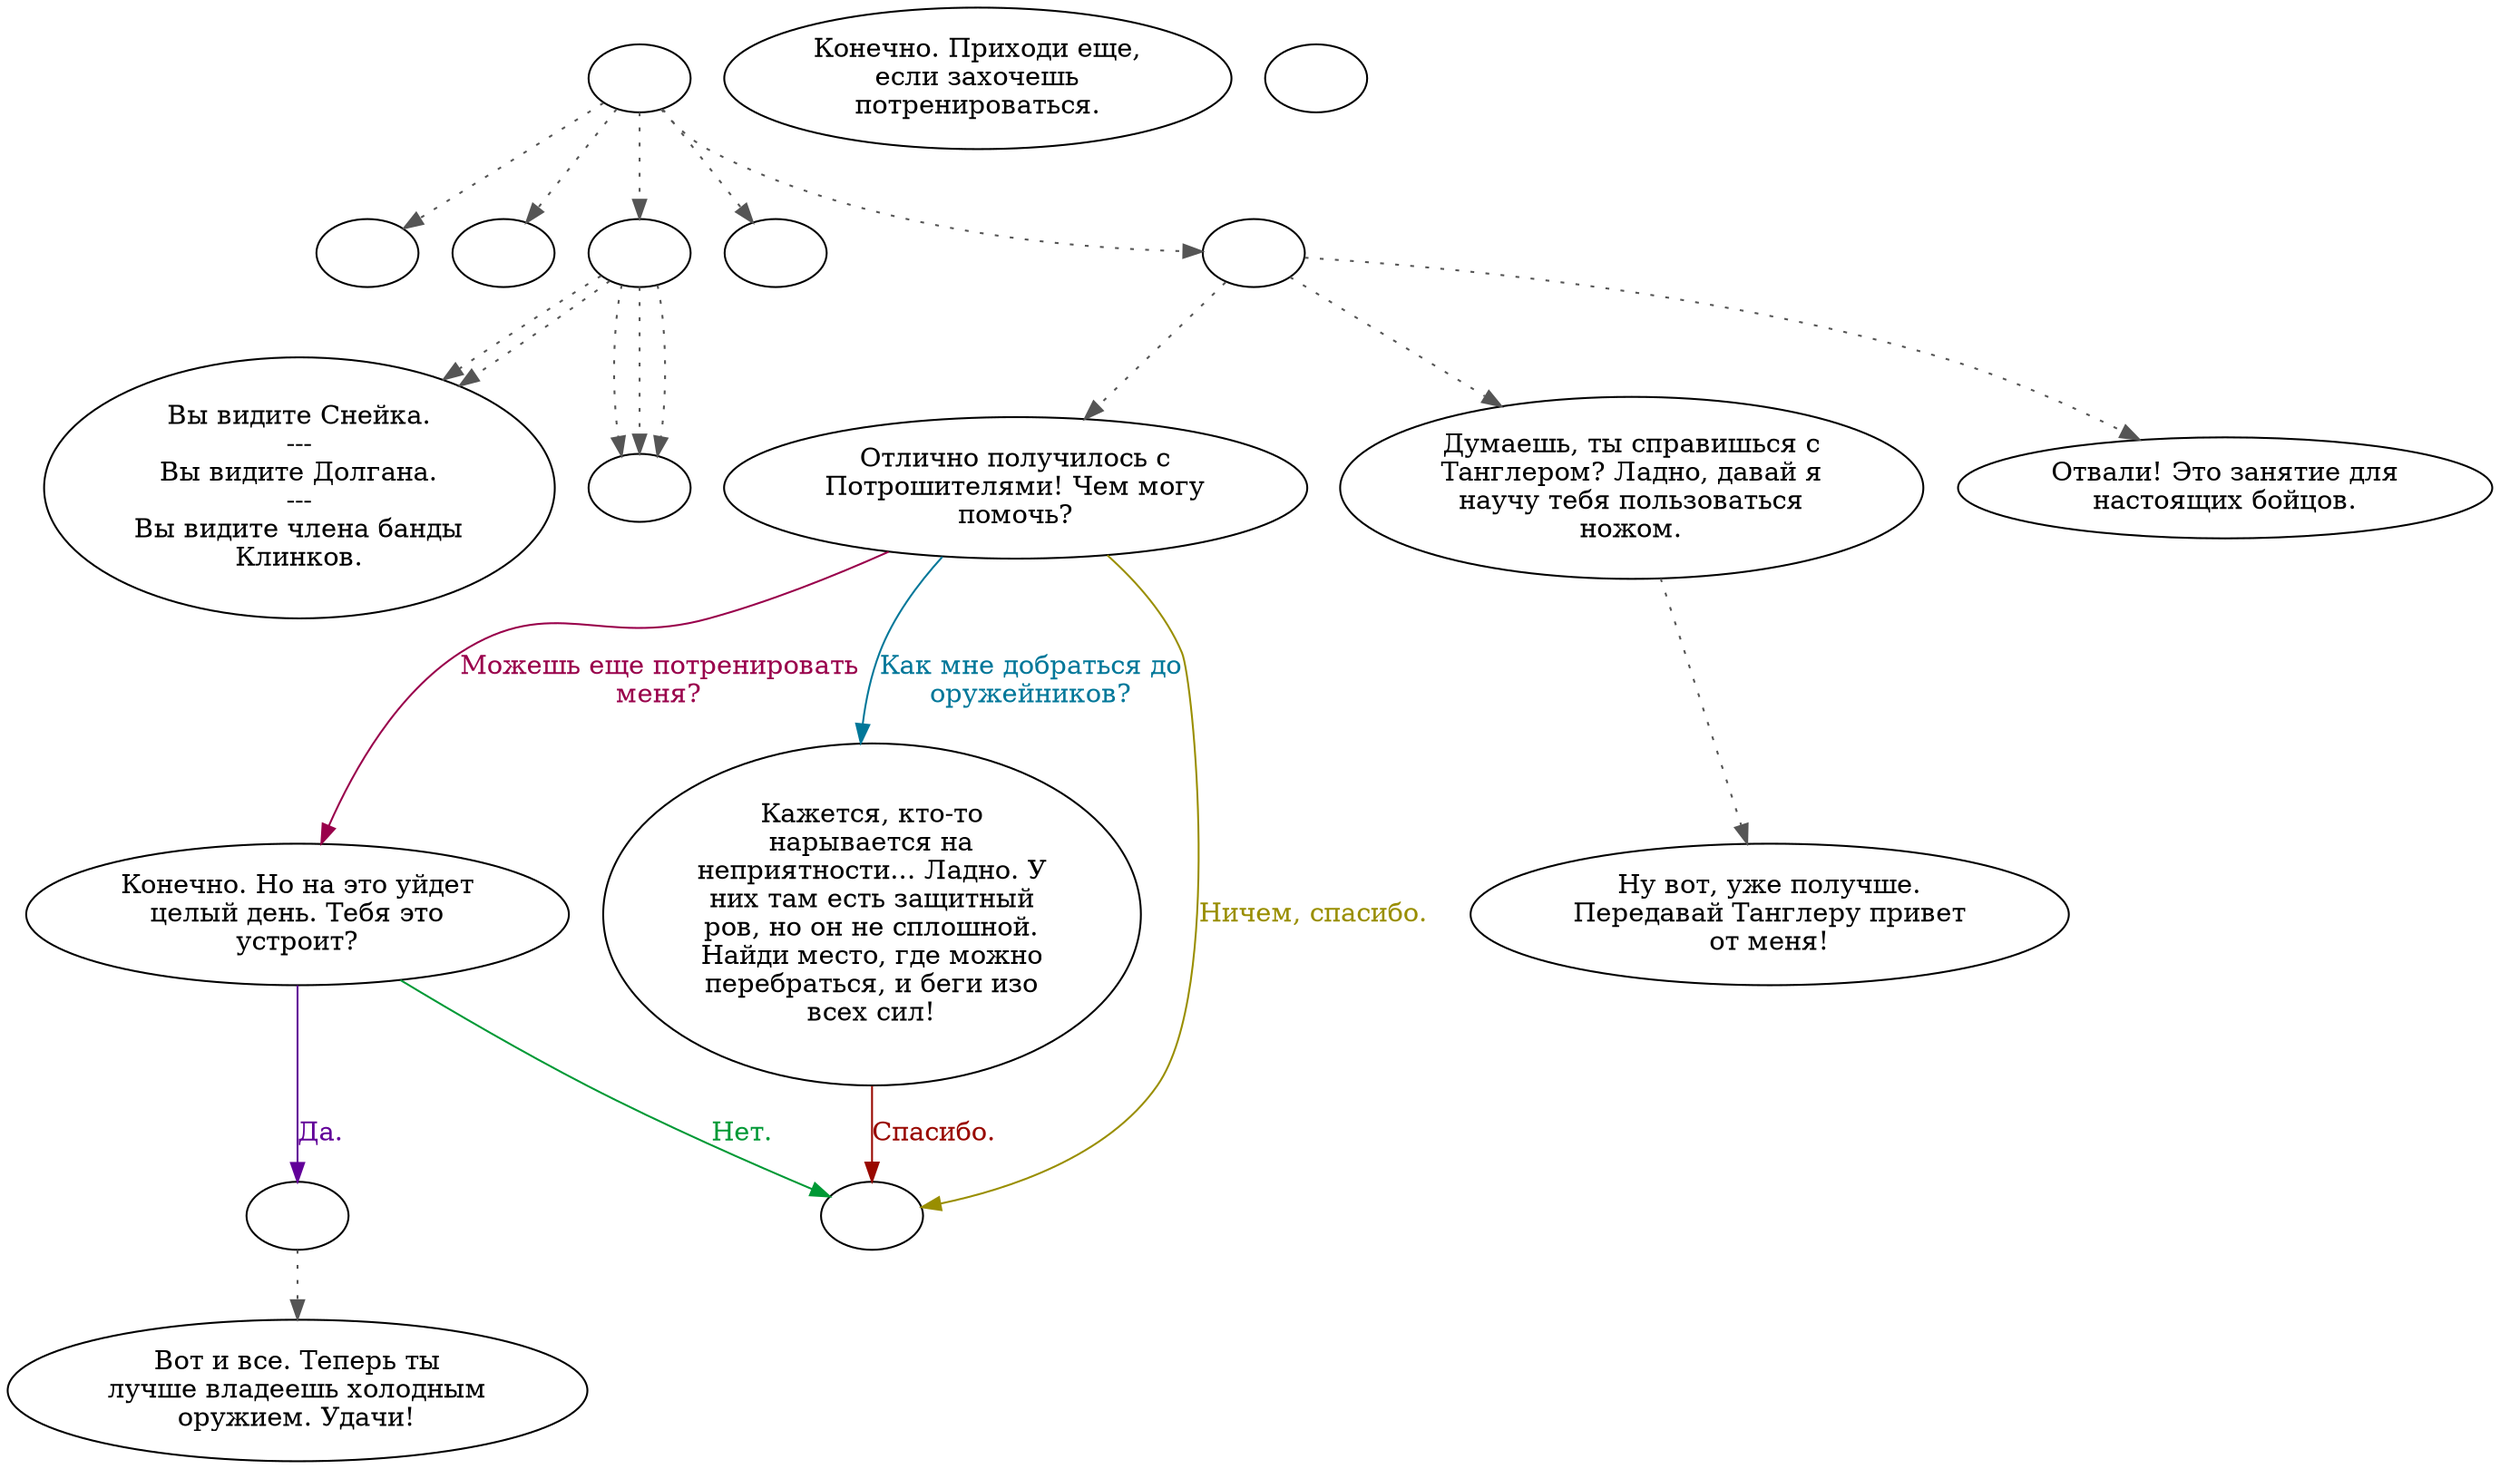 digraph dolgan {
  "start" [style=filled       fillcolor="#FFFFFF"       color="#000000"]
  "start" -> "critter_p_proc" [style=dotted color="#555555"]
  "start" -> "destroy_p_proc" [style=dotted color="#555555"]
  "start" -> "look_at_p_proc" [style=dotted color="#555555"]
  "start" -> "pickup_p_proc" [style=dotted color="#555555"]
  "start" -> "talk_p_proc" [style=dotted color="#555555"]
  "start" [label=""]
  "critter_p_proc" [style=filled       fillcolor="#FFFFFF"       color="#000000"]
  "critter_p_proc" [label=""]
  "destroy_p_proc" [style=filled       fillcolor="#FFFFFF"       color="#000000"]
  "destroy_p_proc" [label=""]
  "look_at_p_proc" [style=filled       fillcolor="#FFFFFF"       color="#000000"]
  "look_at_p_proc" -> "show_true_name" [style=dotted color="#555555"]
  "look_at_p_proc" -> "show_false_name" [style=dotted color="#555555"]
  "look_at_p_proc" -> "show_false_name" [style=dotted color="#555555"]
  "look_at_p_proc" -> "show_false_name" [style=dotted color="#555555"]
  "look_at_p_proc" -> "show_true_name" [style=dotted color="#555555"]
  "look_at_p_proc" [label=""]
  "pickup_p_proc" [style=filled       fillcolor="#FFFFFF"       color="#000000"]
  "pickup_p_proc" [label=""]
  "talk_p_proc" [style=filled       fillcolor="#FFFFFF"       color="#000000"]
  "talk_p_proc" -> "Dolgan03" [style=dotted color="#555555"]
  "talk_p_proc" -> "Dolgan01" [style=dotted color="#555555"]
  "talk_p_proc" -> "Dolgan00" [style=dotted color="#555555"]
  "talk_p_proc" [label=""]
  "show_true_name" [style=filled       fillcolor="#FFFFFF"       color="#000000"]
  "show_true_name" [label="Вы видите Снейка.\n---\nВы видите Долгана.\n---\nВы видите члена банды\nКлинков."]
  "show_false_name" [style=filled       fillcolor="#FFFFFF"       color="#000000"]
  "show_false_name" [label=""]
  "Dolgan00" [style=filled       fillcolor="#FFFFFF"       color="#000000"]
  "Dolgan00" [label="Отвали! Это занятие для\nнастоящих бойцов."]
  "Dolgan01" [style=filled       fillcolor="#FFFFFF"       color="#000000"]
  "Dolgan01" -> "Dolgan02" [style=dotted color="#555555"]
  "Dolgan01" [label="Думаешь, ты справишься с\nТанглером? Ладно, давай я\nнаучу тебя пользоваться\nножом."]
  "Dolgan02" [style=filled       fillcolor="#FFFFFF"       color="#000000"]
  "Dolgan02" [label="Ну вот, уже получше.\nПередавай Танглеру привет\nот меня!"]
  "Dolgan03" [style=filled       fillcolor="#FFFFFF"       color="#000000"]
  "Dolgan03" [label="Отлично получилось с\nПотрошителями! Чем могу\nпомочь?"]
  "Dolgan03" -> "Dolgan04" [label="Можешь еще потренировать\nменя?" color="#99004B" fontcolor="#99004B"]
  "Dolgan03" -> "Dolgan07" [label="Как мне добраться до\nоружейников?" color="#007799" fontcolor="#007799"]
  "Dolgan03" -> "DolganEnd" [label="Ничем, спасибо." color="#998E00" fontcolor="#998E00"]
  "Dolgan04" [style=filled       fillcolor="#FFFFFF"       color="#000000"]
  "Dolgan04" [label="Конечно. Но на это уйдет\nцелый день. Тебя это\nустроит?"]
  "Dolgan04" -> "Train" [label="Да." color="#620099" fontcolor="#620099"]
  "Dolgan04" -> "DolganEnd" [label="Нет." color="#009935" fontcolor="#009935"]
  "Dolgan05" [style=filled       fillcolor="#FFFFFF"       color="#000000"]
  "Dolgan05" [label="Вот и все. Теперь ты\nлучше владеешь холодным\nоружием. Удачи!"]
  "Dolgan06" [style=filled       fillcolor="#FFFFFF"       color="#000000"]
  "Dolgan06" [label="Конечно. Приходи еще,\nесли захочешь\nпотренироваться."]
  "Dolgan07" [style=filled       fillcolor="#FFFFFF"       color="#000000"]
  "Dolgan07" [label="Кажется, кто-то\nнарывается на\nнеприятности... Ладно. У\nних там есть защитный\nров, но он не сплошной.\nНайди место, где можно\nперебраться, и беги изо\nвсех сил!"]
  "Dolgan07" -> "DolganEnd" [label="Спасибо." color="#990800" fontcolor="#990800"]
  "Train" [style=filled       fillcolor="#FFFFFF"       color="#000000"]
  "Train" -> "Dolgan05" [style=dotted color="#555555"]
  "Train" [label=""]
  "DolganEnd" [style=filled       fillcolor="#FFFFFF"       color="#000000"]
  "DolganEnd" [label=""]
  "DolganCombat" [style=filled       fillcolor="#FFFFFF"       color="#000000"]
  "DolganCombat" [label=""]
}
